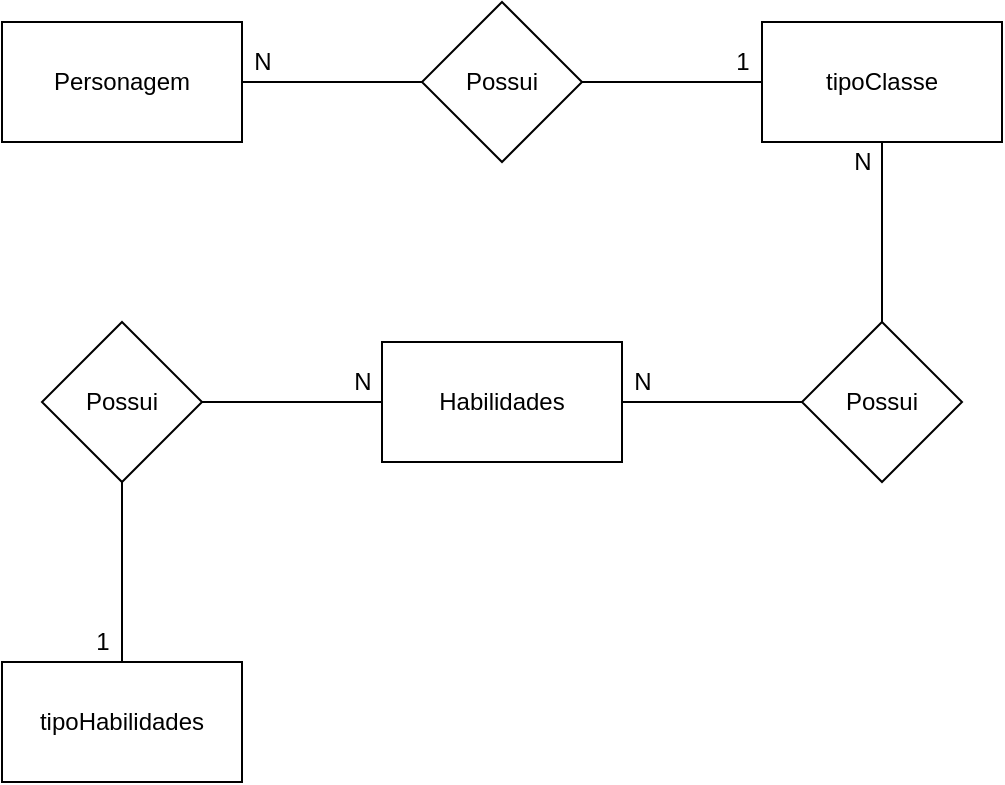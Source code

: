 <mxfile version="14.4.3" type="device" pages="2"><diagram id="TtMoDj3DBsMbDQTR4C91" name="Conceitual"><mxGraphModel dx="1022" dy="590" grid="1" gridSize="10" guides="1" tooltips="1" connect="1" arrows="1" fold="1" page="1" pageScale="1" pageWidth="827" pageHeight="1169" math="0" shadow="0"><root><mxCell id="0"/><mxCell id="1" parent="0"/><mxCell id="wSYCRxiT3sPU4PW7PoS2-9" style="edgeStyle=orthogonalEdgeStyle;rounded=0;orthogonalLoop=1;jettySize=auto;html=1;endArrow=none;endFill=0;" parent="1" source="wSYCRxiT3sPU4PW7PoS2-1" target="wSYCRxiT3sPU4PW7PoS2-2" edge="1"><mxGeometry relative="1" as="geometry"/></mxCell><mxCell id="wSYCRxiT3sPU4PW7PoS2-1" value="Personagem" style="whiteSpace=wrap;html=1;" parent="1" vertex="1"><mxGeometry x="150" y="160" width="120" height="60" as="geometry"/></mxCell><mxCell id="wSYCRxiT3sPU4PW7PoS2-10" style="edgeStyle=orthogonalEdgeStyle;rounded=0;orthogonalLoop=1;jettySize=auto;html=1;endArrow=none;endFill=0;" parent="1" source="wSYCRxiT3sPU4PW7PoS2-2" target="wSYCRxiT3sPU4PW7PoS2-3" edge="1"><mxGeometry relative="1" as="geometry"/></mxCell><mxCell id="wSYCRxiT3sPU4PW7PoS2-2" value="Possui" style="rhombus;whiteSpace=wrap;html=1;" parent="1" vertex="1"><mxGeometry x="360" y="150" width="80" height="80" as="geometry"/></mxCell><mxCell id="wSYCRxiT3sPU4PW7PoS2-11" style="edgeStyle=orthogonalEdgeStyle;rounded=0;orthogonalLoop=1;jettySize=auto;html=1;endArrow=none;endFill=0;" parent="1" source="wSYCRxiT3sPU4PW7PoS2-3" target="wSYCRxiT3sPU4PW7PoS2-4" edge="1"><mxGeometry relative="1" as="geometry"/></mxCell><mxCell id="wSYCRxiT3sPU4PW7PoS2-3" value="tipoClasse" style="whiteSpace=wrap;html=1;" parent="1" vertex="1"><mxGeometry x="530" y="160" width="120" height="60" as="geometry"/></mxCell><mxCell id="wSYCRxiT3sPU4PW7PoS2-12" style="edgeStyle=orthogonalEdgeStyle;rounded=0;orthogonalLoop=1;jettySize=auto;html=1;endArrow=none;endFill=0;" parent="1" source="wSYCRxiT3sPU4PW7PoS2-4" target="wSYCRxiT3sPU4PW7PoS2-6" edge="1"><mxGeometry relative="1" as="geometry"/></mxCell><mxCell id="wSYCRxiT3sPU4PW7PoS2-4" value="Possui" style="rhombus;whiteSpace=wrap;html=1;" parent="1" vertex="1"><mxGeometry x="550" y="310" width="80" height="80" as="geometry"/></mxCell><mxCell id="wSYCRxiT3sPU4PW7PoS2-13" style="edgeStyle=orthogonalEdgeStyle;rounded=0;orthogonalLoop=1;jettySize=auto;html=1;entryX=1;entryY=0.5;entryDx=0;entryDy=0;endArrow=none;endFill=0;" parent="1" source="wSYCRxiT3sPU4PW7PoS2-6" target="wSYCRxiT3sPU4PW7PoS2-7" edge="1"><mxGeometry relative="1" as="geometry"/></mxCell><mxCell id="wSYCRxiT3sPU4PW7PoS2-6" value="Habilidades" style="whiteSpace=wrap;html=1;" parent="1" vertex="1"><mxGeometry x="340" y="320" width="120" height="60" as="geometry"/></mxCell><mxCell id="wSYCRxiT3sPU4PW7PoS2-14" style="edgeStyle=orthogonalEdgeStyle;rounded=0;orthogonalLoop=1;jettySize=auto;html=1;endArrow=none;endFill=0;" parent="1" source="wSYCRxiT3sPU4PW7PoS2-7" target="wSYCRxiT3sPU4PW7PoS2-8" edge="1"><mxGeometry relative="1" as="geometry"/></mxCell><mxCell id="wSYCRxiT3sPU4PW7PoS2-7" value="Possui" style="rhombus;whiteSpace=wrap;html=1;" parent="1" vertex="1"><mxGeometry x="170" y="310" width="80" height="80" as="geometry"/></mxCell><mxCell id="wSYCRxiT3sPU4PW7PoS2-8" value="tipoHabilidades" style="whiteSpace=wrap;html=1;" parent="1" vertex="1"><mxGeometry x="150" y="480" width="120" height="60" as="geometry"/></mxCell><mxCell id="wSYCRxiT3sPU4PW7PoS2-15" value="N" style="text;html=1;align=center;verticalAlign=middle;resizable=0;points=[];autosize=1;" parent="1" vertex="1"><mxGeometry x="270" y="170" width="20" height="20" as="geometry"/></mxCell><mxCell id="wSYCRxiT3sPU4PW7PoS2-16" value="1" style="text;html=1;align=center;verticalAlign=middle;resizable=0;points=[];autosize=1;" parent="1" vertex="1"><mxGeometry x="510" y="170" width="20" height="20" as="geometry"/></mxCell><mxCell id="t-C9jQE2IoitwTHu42Aj-1" value="N" style="text;html=1;align=center;verticalAlign=middle;resizable=0;points=[];autosize=1;" parent="1" vertex="1"><mxGeometry x="570" y="220" width="20" height="20" as="geometry"/></mxCell><mxCell id="t-C9jQE2IoitwTHu42Aj-2" value="N" style="text;html=1;align=center;verticalAlign=middle;resizable=0;points=[];autosize=1;" parent="1" vertex="1"><mxGeometry x="460" y="330" width="20" height="20" as="geometry"/></mxCell><mxCell id="t-C9jQE2IoitwTHu42Aj-3" value="N" style="text;html=1;align=center;verticalAlign=middle;resizable=0;points=[];autosize=1;" parent="1" vertex="1"><mxGeometry x="320" y="330" width="20" height="20" as="geometry"/></mxCell><mxCell id="t-C9jQE2IoitwTHu42Aj-4" value="1" style="text;html=1;align=center;verticalAlign=middle;resizable=0;points=[];autosize=1;" parent="1" vertex="1"><mxGeometry x="190" y="460" width="20" height="20" as="geometry"/></mxCell></root></mxGraphModel></diagram><diagram id="SXqhUrh4Kle7GYCGHrGq" name="Logico"><mxGraphModel dx="1102" dy="642" grid="1" gridSize="10" guides="1" tooltips="1" connect="1" arrows="1" fold="1" page="1" pageScale="1" pageWidth="827" pageHeight="1169" math="0" shadow="0"><root><mxCell id="kbVxddBZa0UGiD6YC0wK-0"/><mxCell id="kbVxddBZa0UGiD6YC0wK-1" parent="kbVxddBZa0UGiD6YC0wK-0"/><mxCell id="Q-ih4PkKl_HYVyuI8RRW-0" value="Personagens" style="shape=table;startSize=30;container=1;collapsible=1;childLayout=tableLayout;fixedRows=1;rowLines=0;fontStyle=1;align=center;resizeLast=1;" vertex="1" parent="kbVxddBZa0UGiD6YC0wK-1"><mxGeometry x="50" y="90" width="200" height="250" as="geometry"/></mxCell><mxCell id="Q-ih4PkKl_HYVyuI8RRW-1" value="" style="shape=partialRectangle;collapsible=0;dropTarget=0;pointerEvents=0;fillColor=none;top=0;left=0;bottom=0;right=0;points=[[0,0.5],[1,0.5]];portConstraint=eastwest;" vertex="1" parent="Q-ih4PkKl_HYVyuI8RRW-0"><mxGeometry y="30" width="200" height="30" as="geometry"/></mxCell><mxCell id="Q-ih4PkKl_HYVyuI8RRW-2" value="PK" style="shape=partialRectangle;connectable=0;fillColor=none;top=0;left=0;bottom=0;right=0;fontStyle=1;overflow=hidden;" vertex="1" parent="Q-ih4PkKl_HYVyuI8RRW-1"><mxGeometry width="60" height="30" as="geometry"/></mxCell><mxCell id="Q-ih4PkKl_HYVyuI8RRW-3" value="IdPersonagem" style="shape=partialRectangle;connectable=0;fillColor=none;top=0;left=0;bottom=0;right=0;align=left;spacingLeft=6;fontStyle=5;overflow=hidden;" vertex="1" parent="Q-ih4PkKl_HYVyuI8RRW-1"><mxGeometry x="60" width="140" height="30" as="geometry"/></mxCell><mxCell id="Q-ih4PkKl_HYVyuI8RRW-4" value="" style="shape=partialRectangle;collapsible=0;dropTarget=0;pointerEvents=0;fillColor=none;top=0;left=0;bottom=1;right=0;points=[[0,0.5],[1,0.5]];portConstraint=eastwest;" vertex="1" parent="Q-ih4PkKl_HYVyuI8RRW-0"><mxGeometry y="60" width="200" height="30" as="geometry"/></mxCell><mxCell id="Q-ih4PkKl_HYVyuI8RRW-5" value="FK" style="shape=partialRectangle;connectable=0;fillColor=none;top=0;left=0;bottom=0;right=0;fontStyle=1;overflow=hidden;" vertex="1" parent="Q-ih4PkKl_HYVyuI8RRW-4"><mxGeometry width="60" height="30" as="geometry"/></mxCell><mxCell id="Q-ih4PkKl_HYVyuI8RRW-6" value="IdClasse" style="shape=partialRectangle;connectable=0;fillColor=none;top=0;left=0;bottom=0;right=0;align=left;spacingLeft=6;fontStyle=5;overflow=hidden;" vertex="1" parent="Q-ih4PkKl_HYVyuI8RRW-4"><mxGeometry x="60" width="140" height="30" as="geometry"/></mxCell><mxCell id="Q-ih4PkKl_HYVyuI8RRW-7" value="" style="shape=partialRectangle;collapsible=0;dropTarget=0;pointerEvents=0;fillColor=none;top=0;left=0;bottom=0;right=0;points=[[0,0.5],[1,0.5]];portConstraint=eastwest;" vertex="1" parent="Q-ih4PkKl_HYVyuI8RRW-0"><mxGeometry y="90" width="200" height="30" as="geometry"/></mxCell><mxCell id="Q-ih4PkKl_HYVyuI8RRW-8" value="" style="shape=partialRectangle;connectable=0;fillColor=none;top=0;left=0;bottom=0;right=0;editable=1;overflow=hidden;" vertex="1" parent="Q-ih4PkKl_HYVyuI8RRW-7"><mxGeometry width="60" height="30" as="geometry"/></mxCell><mxCell id="Q-ih4PkKl_HYVyuI8RRW-9" value="Nome" style="shape=partialRectangle;connectable=0;fillColor=none;top=0;left=0;bottom=0;right=0;align=left;spacingLeft=6;overflow=hidden;" vertex="1" parent="Q-ih4PkKl_HYVyuI8RRW-7"><mxGeometry x="60" width="140" height="30" as="geometry"/></mxCell><mxCell id="Q-ih4PkKl_HYVyuI8RRW-10" value="" style="shape=partialRectangle;collapsible=0;dropTarget=0;pointerEvents=0;fillColor=none;top=0;left=0;bottom=0;right=0;points=[[0,0.5],[1,0.5]];portConstraint=eastwest;" vertex="1" parent="Q-ih4PkKl_HYVyuI8RRW-0"><mxGeometry y="120" width="200" height="30" as="geometry"/></mxCell><mxCell id="Q-ih4PkKl_HYVyuI8RRW-11" value="" style="shape=partialRectangle;connectable=0;fillColor=none;top=0;left=0;bottom=0;right=0;editable=1;overflow=hidden;" vertex="1" parent="Q-ih4PkKl_HYVyuI8RRW-10"><mxGeometry width="60" height="30" as="geometry"/></mxCell><mxCell id="Q-ih4PkKl_HYVyuI8RRW-12" value="CapacidadeMaxVida" style="shape=partialRectangle;connectable=0;fillColor=none;top=0;left=0;bottom=0;right=0;align=left;spacingLeft=6;overflow=hidden;" vertex="1" parent="Q-ih4PkKl_HYVyuI8RRW-10"><mxGeometry x="60" width="140" height="30" as="geometry"/></mxCell><mxCell id="Q-ih4PkKl_HYVyuI8RRW-13" value="" style="shape=partialRectangle;collapsible=0;dropTarget=0;pointerEvents=0;fillColor=none;top=0;left=0;bottom=0;right=0;points=[[0,0.5],[1,0.5]];portConstraint=eastwest;" vertex="1" parent="Q-ih4PkKl_HYVyuI8RRW-0"><mxGeometry y="150" width="200" height="30" as="geometry"/></mxCell><mxCell id="Q-ih4PkKl_HYVyuI8RRW-14" value="" style="shape=partialRectangle;connectable=0;fillColor=none;top=0;left=0;bottom=0;right=0;editable=1;overflow=hidden;" vertex="1" parent="Q-ih4PkKl_HYVyuI8RRW-13"><mxGeometry width="60" height="30" as="geometry"/></mxCell><mxCell id="Q-ih4PkKl_HYVyuI8RRW-15" value="CapacidadeMaxMana" style="shape=partialRectangle;connectable=0;fillColor=none;top=0;left=0;bottom=0;right=0;align=left;spacingLeft=6;overflow=hidden;" vertex="1" parent="Q-ih4PkKl_HYVyuI8RRW-13"><mxGeometry x="60" width="140" height="30" as="geometry"/></mxCell><mxCell id="Q-ih4PkKl_HYVyuI8RRW-16" value="" style="shape=partialRectangle;collapsible=0;dropTarget=0;pointerEvents=0;fillColor=none;top=0;left=0;bottom=0;right=0;points=[[0,0.5],[1,0.5]];portConstraint=eastwest;" vertex="1" parent="Q-ih4PkKl_HYVyuI8RRW-0"><mxGeometry y="180" width="200" height="30" as="geometry"/></mxCell><mxCell id="Q-ih4PkKl_HYVyuI8RRW-17" value="" style="shape=partialRectangle;connectable=0;fillColor=none;top=0;left=0;bottom=0;right=0;editable=1;overflow=hidden;" vertex="1" parent="Q-ih4PkKl_HYVyuI8RRW-16"><mxGeometry width="60" height="30" as="geometry"/></mxCell><mxCell id="Q-ih4PkKl_HYVyuI8RRW-18" value="DataAtualicao" style="shape=partialRectangle;connectable=0;fillColor=none;top=0;left=0;bottom=0;right=0;align=left;spacingLeft=6;overflow=hidden;" vertex="1" parent="Q-ih4PkKl_HYVyuI8RRW-16"><mxGeometry x="60" width="140" height="30" as="geometry"/></mxCell><mxCell id="Q-ih4PkKl_HYVyuI8RRW-55" value="" style="shape=partialRectangle;collapsible=0;dropTarget=0;pointerEvents=0;fillColor=none;top=0;left=0;bottom=0;right=0;points=[[0,0.5],[1,0.5]];portConstraint=eastwest;" vertex="1" parent="Q-ih4PkKl_HYVyuI8RRW-0"><mxGeometry y="210" width="200" height="30" as="geometry"/></mxCell><mxCell id="Q-ih4PkKl_HYVyuI8RRW-56" value="" style="shape=partialRectangle;connectable=0;fillColor=none;top=0;left=0;bottom=0;right=0;editable=1;overflow=hidden;" vertex="1" parent="Q-ih4PkKl_HYVyuI8RRW-55"><mxGeometry width="60" height="30" as="geometry"/></mxCell><mxCell id="Q-ih4PkKl_HYVyuI8RRW-57" value="DataCriacao" style="shape=partialRectangle;connectable=0;fillColor=none;top=0;left=0;bottom=0;right=0;align=left;spacingLeft=6;overflow=hidden;" vertex="1" parent="Q-ih4PkKl_HYVyuI8RRW-55"><mxGeometry x="60" width="140" height="30" as="geometry"/></mxCell><mxCell id="Q-ih4PkKl_HYVyuI8RRW-58" value="Classe" style="shape=table;startSize=30;container=1;collapsible=1;childLayout=tableLayout;fixedRows=1;rowLines=0;fontStyle=1;align=center;resizeLast=1;" vertex="1" parent="kbVxddBZa0UGiD6YC0wK-1"><mxGeometry x="370" y="90" width="180" height="100" as="geometry"/></mxCell><mxCell id="Q-ih4PkKl_HYVyuI8RRW-59" value="" style="shape=partialRectangle;collapsible=0;dropTarget=0;pointerEvents=0;fillColor=none;top=0;left=0;bottom=1;right=0;points=[[0,0.5],[1,0.5]];portConstraint=eastwest;" vertex="1" parent="Q-ih4PkKl_HYVyuI8RRW-58"><mxGeometry y="30" width="180" height="30" as="geometry"/></mxCell><mxCell id="Q-ih4PkKl_HYVyuI8RRW-60" value="PK" style="shape=partialRectangle;connectable=0;fillColor=none;top=0;left=0;bottom=0;right=0;fontStyle=1;overflow=hidden;" vertex="1" parent="Q-ih4PkKl_HYVyuI8RRW-59"><mxGeometry width="30" height="30" as="geometry"/></mxCell><mxCell id="Q-ih4PkKl_HYVyuI8RRW-61" value="IdClasse" style="shape=partialRectangle;connectable=0;fillColor=none;top=0;left=0;bottom=0;right=0;align=left;spacingLeft=6;fontStyle=5;overflow=hidden;" vertex="1" parent="Q-ih4PkKl_HYVyuI8RRW-59"><mxGeometry x="30" width="150" height="30" as="geometry"/></mxCell><mxCell id="Q-ih4PkKl_HYVyuI8RRW-62" value="" style="shape=partialRectangle;collapsible=0;dropTarget=0;pointerEvents=0;fillColor=none;top=0;left=0;bottom=0;right=0;points=[[0,0.5],[1,0.5]];portConstraint=eastwest;" vertex="1" parent="Q-ih4PkKl_HYVyuI8RRW-58"><mxGeometry y="60" width="180" height="30" as="geometry"/></mxCell><mxCell id="Q-ih4PkKl_HYVyuI8RRW-63" value="" style="shape=partialRectangle;connectable=0;fillColor=none;top=0;left=0;bottom=0;right=0;editable=1;overflow=hidden;" vertex="1" parent="Q-ih4PkKl_HYVyuI8RRW-62"><mxGeometry width="30" height="30" as="geometry"/></mxCell><mxCell id="Q-ih4PkKl_HYVyuI8RRW-64" value="Nome" style="shape=partialRectangle;connectable=0;fillColor=none;top=0;left=0;bottom=0;right=0;align=left;spacingLeft=6;overflow=hidden;" vertex="1" parent="Q-ih4PkKl_HYVyuI8RRW-62"><mxGeometry x="30" width="150" height="30" as="geometry"/></mxCell><mxCell id="Q-ih4PkKl_HYVyuI8RRW-71" value="" style="edgeStyle=entityRelationEdgeStyle;fontSize=12;html=1;endArrow=ERoneToMany;" edge="1" parent="kbVxddBZa0UGiD6YC0wK-1" source="Q-ih4PkKl_HYVyuI8RRW-59" target="Q-ih4PkKl_HYVyuI8RRW-4"><mxGeometry width="100" height="100" relative="1" as="geometry"><mxPoint x="360" y="250" as="sourcePoint"/><mxPoint x="460" y="150" as="targetPoint"/></mxGeometry></mxCell><mxCell id="Q-ih4PkKl_HYVyuI8RRW-74" value="TipoHabilidade" style="shape=table;startSize=30;container=1;collapsible=1;childLayout=tableLayout;fixedRows=1;rowLines=0;fontStyle=1;align=center;resizeLast=1;" vertex="1" parent="kbVxddBZa0UGiD6YC0wK-1"><mxGeometry x="50" y="440" width="200" height="100" as="geometry"/></mxCell><mxCell id="Q-ih4PkKl_HYVyuI8RRW-75" value="" style="shape=partialRectangle;collapsible=0;dropTarget=0;pointerEvents=0;fillColor=none;top=0;left=0;bottom=1;right=0;points=[[0,0.5],[1,0.5]];portConstraint=eastwest;" vertex="1" parent="Q-ih4PkKl_HYVyuI8RRW-74"><mxGeometry y="30" width="200" height="30" as="geometry"/></mxCell><mxCell id="Q-ih4PkKl_HYVyuI8RRW-76" value="PK" style="shape=partialRectangle;connectable=0;fillColor=none;top=0;left=0;bottom=0;right=0;fontStyle=1;overflow=hidden;" vertex="1" parent="Q-ih4PkKl_HYVyuI8RRW-75"><mxGeometry width="30" height="30" as="geometry"/></mxCell><mxCell id="Q-ih4PkKl_HYVyuI8RRW-77" value="IdTipo" style="shape=partialRectangle;connectable=0;fillColor=none;top=0;left=0;bottom=0;right=0;align=left;spacingLeft=6;fontStyle=5;overflow=hidden;" vertex="1" parent="Q-ih4PkKl_HYVyuI8RRW-75"><mxGeometry x="30" width="170" height="30" as="geometry"/></mxCell><mxCell id="Q-ih4PkKl_HYVyuI8RRW-78" value="" style="shape=partialRectangle;collapsible=0;dropTarget=0;pointerEvents=0;fillColor=none;top=0;left=0;bottom=0;right=0;points=[[0,0.5],[1,0.5]];portConstraint=eastwest;" vertex="1" parent="Q-ih4PkKl_HYVyuI8RRW-74"><mxGeometry y="60" width="200" height="30" as="geometry"/></mxCell><mxCell id="Q-ih4PkKl_HYVyuI8RRW-79" value="" style="shape=partialRectangle;connectable=0;fillColor=none;top=0;left=0;bottom=0;right=0;editable=1;overflow=hidden;" vertex="1" parent="Q-ih4PkKl_HYVyuI8RRW-78"><mxGeometry width="30" height="30" as="geometry"/></mxCell><mxCell id="Q-ih4PkKl_HYVyuI8RRW-80" value="Tipo" style="shape=partialRectangle;connectable=0;fillColor=none;top=0;left=0;bottom=0;right=0;align=left;spacingLeft=6;overflow=hidden;" vertex="1" parent="Q-ih4PkKl_HYVyuI8RRW-78"><mxGeometry x="30" width="170" height="30" as="geometry"/></mxCell><mxCell id="Q-ih4PkKl_HYVyuI8RRW-87" value="Habilidade" style="shape=table;startSize=30;container=1;collapsible=1;childLayout=tableLayout;fixedRows=1;rowLines=0;fontStyle=1;align=center;resizeLast=1;" vertex="1" parent="kbVxddBZa0UGiD6YC0wK-1"><mxGeometry x="370" y="425" width="180" height="130" as="geometry"/></mxCell><mxCell id="Q-ih4PkKl_HYVyuI8RRW-88" value="" style="shape=partialRectangle;collapsible=0;dropTarget=0;pointerEvents=0;fillColor=none;top=0;left=0;bottom=0;right=0;points=[[0,0.5],[1,0.5]];portConstraint=eastwest;" vertex="1" parent="Q-ih4PkKl_HYVyuI8RRW-87"><mxGeometry y="30" width="180" height="30" as="geometry"/></mxCell><mxCell id="Q-ih4PkKl_HYVyuI8RRW-89" value="PK" style="shape=partialRectangle;connectable=0;fillColor=none;top=0;left=0;bottom=0;right=0;fontStyle=1;overflow=hidden;" vertex="1" parent="Q-ih4PkKl_HYVyuI8RRW-88"><mxGeometry width="60" height="30" as="geometry"/></mxCell><mxCell id="Q-ih4PkKl_HYVyuI8RRW-90" value="IdHabilidade" style="shape=partialRectangle;connectable=0;fillColor=none;top=0;left=0;bottom=0;right=0;align=left;spacingLeft=6;fontStyle=5;overflow=hidden;" vertex="1" parent="Q-ih4PkKl_HYVyuI8RRW-88"><mxGeometry x="60" width="120" height="30" as="geometry"/></mxCell><mxCell id="Q-ih4PkKl_HYVyuI8RRW-91" value="" style="shape=partialRectangle;collapsible=0;dropTarget=0;pointerEvents=0;fillColor=none;top=0;left=0;bottom=1;right=0;points=[[0,0.5],[1,0.5]];portConstraint=eastwest;" vertex="1" parent="Q-ih4PkKl_HYVyuI8RRW-87"><mxGeometry y="60" width="180" height="30" as="geometry"/></mxCell><mxCell id="Q-ih4PkKl_HYVyuI8RRW-92" value="FK" style="shape=partialRectangle;connectable=0;fillColor=none;top=0;left=0;bottom=0;right=0;fontStyle=1;overflow=hidden;" vertex="1" parent="Q-ih4PkKl_HYVyuI8RRW-91"><mxGeometry width="60" height="30" as="geometry"/></mxCell><mxCell id="Q-ih4PkKl_HYVyuI8RRW-93" value="IdTipo" style="shape=partialRectangle;connectable=0;fillColor=none;top=0;left=0;bottom=0;right=0;align=left;spacingLeft=6;fontStyle=5;overflow=hidden;" vertex="1" parent="Q-ih4PkKl_HYVyuI8RRW-91"><mxGeometry x="60" width="120" height="30" as="geometry"/></mxCell><mxCell id="Q-ih4PkKl_HYVyuI8RRW-94" value="" style="shape=partialRectangle;collapsible=0;dropTarget=0;pointerEvents=0;fillColor=none;top=0;left=0;bottom=0;right=0;points=[[0,0.5],[1,0.5]];portConstraint=eastwest;" vertex="1" parent="Q-ih4PkKl_HYVyuI8RRW-87"><mxGeometry y="90" width="180" height="30" as="geometry"/></mxCell><mxCell id="Q-ih4PkKl_HYVyuI8RRW-95" value="" style="shape=partialRectangle;connectable=0;fillColor=none;top=0;left=0;bottom=0;right=0;editable=1;overflow=hidden;" vertex="1" parent="Q-ih4PkKl_HYVyuI8RRW-94"><mxGeometry width="60" height="30" as="geometry"/></mxCell><mxCell id="Q-ih4PkKl_HYVyuI8RRW-96" value="Nome" style="shape=partialRectangle;connectable=0;fillColor=none;top=0;left=0;bottom=0;right=0;align=left;spacingLeft=6;overflow=hidden;" vertex="1" parent="Q-ih4PkKl_HYVyuI8RRW-94"><mxGeometry x="60" width="120" height="30" as="geometry"/></mxCell><mxCell id="Q-ih4PkKl_HYVyuI8RRW-100" value="" style="edgeStyle=entityRelationEdgeStyle;fontSize=12;html=1;endArrow=ERoneToMany;" edge="1" parent="kbVxddBZa0UGiD6YC0wK-1" source="Q-ih4PkKl_HYVyuI8RRW-75" target="Q-ih4PkKl_HYVyuI8RRW-91"><mxGeometry width="100" height="100" relative="1" as="geometry"><mxPoint x="400" y="380" as="sourcePoint"/><mxPoint x="500" y="280" as="targetPoint"/></mxGeometry></mxCell><mxCell id="Q-ih4PkKl_HYVyuI8RRW-101" value="ClasseHabilidade" style="shape=table;startSize=30;container=1;collapsible=1;childLayout=tableLayout;fixedRows=1;rowLines=0;fontStyle=1;align=center;resizeLast=1;" vertex="1" parent="kbVxddBZa0UGiD6YC0wK-1"><mxGeometry x="610" y="250" width="180" height="100" as="geometry"/></mxCell><mxCell id="Q-ih4PkKl_HYVyuI8RRW-102" value="" style="shape=partialRectangle;collapsible=0;dropTarget=0;pointerEvents=0;fillColor=none;top=0;left=0;bottom=0;right=0;points=[[0,0.5],[1,0.5]];portConstraint=eastwest;" vertex="1" parent="Q-ih4PkKl_HYVyuI8RRW-101"><mxGeometry y="30" width="180" height="30" as="geometry"/></mxCell><mxCell id="Q-ih4PkKl_HYVyuI8RRW-103" value="PK" style="shape=partialRectangle;connectable=0;fillColor=none;top=0;left=0;bottom=0;right=0;fontStyle=1;overflow=hidden;" vertex="1" parent="Q-ih4PkKl_HYVyuI8RRW-102"><mxGeometry width="60" height="30" as="geometry"/></mxCell><mxCell id="Q-ih4PkKl_HYVyuI8RRW-104" value="IdClasse" style="shape=partialRectangle;connectable=0;fillColor=none;top=0;left=0;bottom=0;right=0;align=left;spacingLeft=6;fontStyle=5;overflow=hidden;" vertex="1" parent="Q-ih4PkKl_HYVyuI8RRW-102"><mxGeometry x="60" width="120" height="30" as="geometry"/></mxCell><mxCell id="Q-ih4PkKl_HYVyuI8RRW-105" value="" style="shape=partialRectangle;collapsible=0;dropTarget=0;pointerEvents=0;fillColor=none;top=0;left=0;bottom=1;right=0;points=[[0,0.5],[1,0.5]];portConstraint=eastwest;" vertex="1" parent="Q-ih4PkKl_HYVyuI8RRW-101"><mxGeometry y="60" width="180" height="30" as="geometry"/></mxCell><mxCell id="Q-ih4PkKl_HYVyuI8RRW-106" value="FK" style="shape=partialRectangle;connectable=0;fillColor=none;top=0;left=0;bottom=0;right=0;fontStyle=1;overflow=hidden;" vertex="1" parent="Q-ih4PkKl_HYVyuI8RRW-105"><mxGeometry width="60" height="30" as="geometry"/></mxCell><mxCell id="Q-ih4PkKl_HYVyuI8RRW-107" value="IdHabilidade" style="shape=partialRectangle;connectable=0;fillColor=none;top=0;left=0;bottom=0;right=0;align=left;spacingLeft=6;fontStyle=5;overflow=hidden;" vertex="1" parent="Q-ih4PkKl_HYVyuI8RRW-105"><mxGeometry x="60" width="120" height="30" as="geometry"/></mxCell><mxCell id="Q-ih4PkKl_HYVyuI8RRW-114" value="" style="edgeStyle=entityRelationEdgeStyle;fontSize=12;html=1;endArrow=ERoneToMany;" edge="1" parent="kbVxddBZa0UGiD6YC0wK-1" source="Q-ih4PkKl_HYVyuI8RRW-59" target="Q-ih4PkKl_HYVyuI8RRW-102"><mxGeometry width="100" height="100" relative="1" as="geometry"><mxPoint x="400" y="280" as="sourcePoint"/><mxPoint x="500" y="180" as="targetPoint"/></mxGeometry></mxCell><mxCell id="Q-ih4PkKl_HYVyuI8RRW-116" value="" style="edgeStyle=entityRelationEdgeStyle;fontSize=12;html=1;endArrow=ERoneToMany;" edge="1" parent="kbVxddBZa0UGiD6YC0wK-1" source="Q-ih4PkKl_HYVyuI8RRW-88" target="Q-ih4PkKl_HYVyuI8RRW-105"><mxGeometry width="100" height="100" relative="1" as="geometry"><mxPoint x="400" y="280" as="sourcePoint"/><mxPoint x="500" y="180" as="targetPoint"/></mxGeometry></mxCell></root></mxGraphModel></diagram></mxfile>